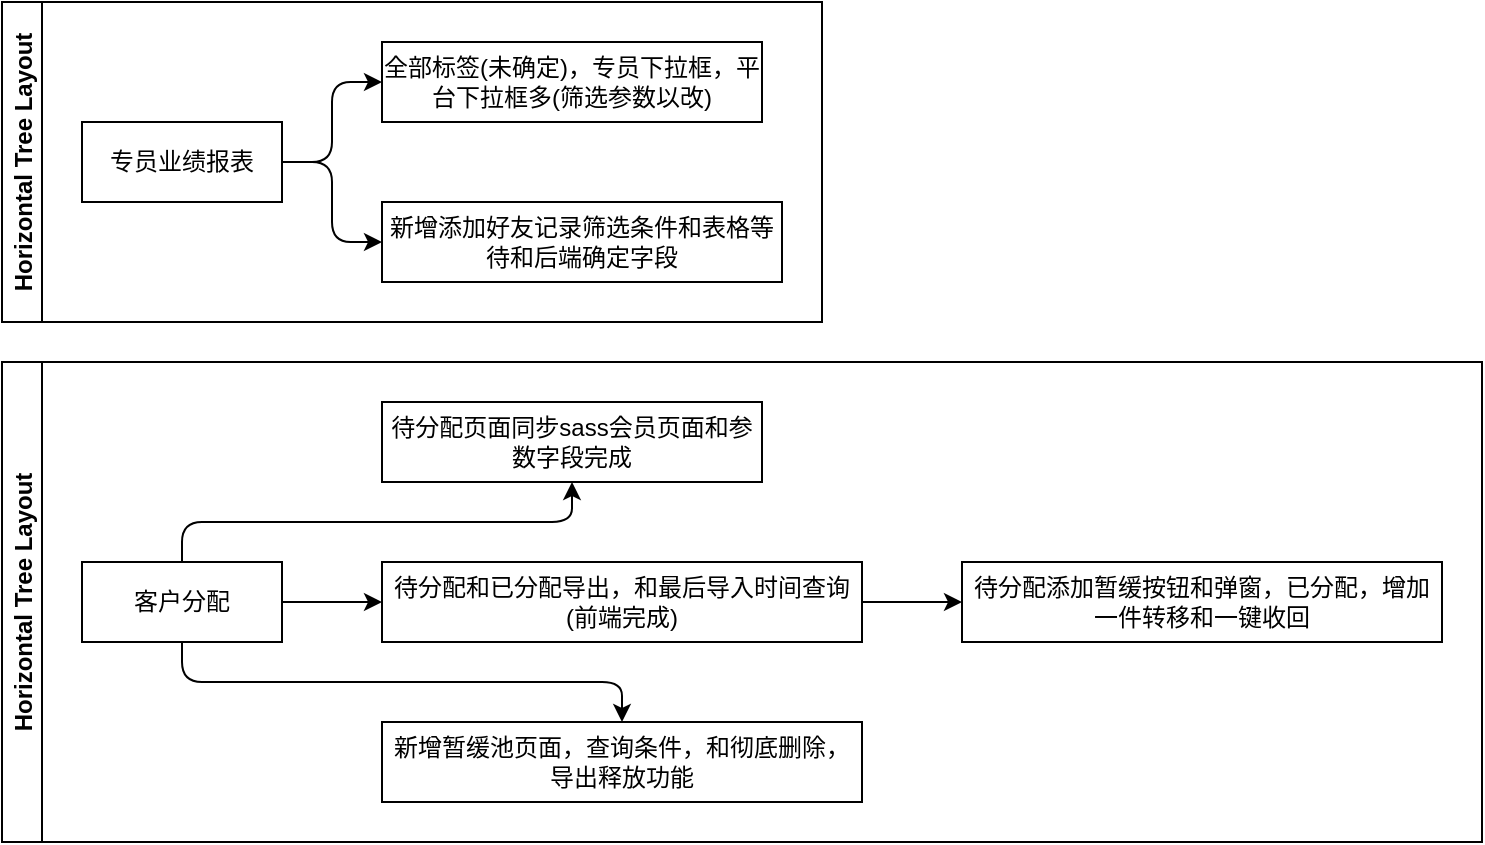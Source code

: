 <mxfile>
    <diagram id="audVbTGesFcV79gaD4Qk" name="第 1 页">
        <mxGraphModel dx="692" dy="457" grid="1" gridSize="10" guides="1" tooltips="1" connect="1" arrows="1" fold="1" page="1" pageScale="1" pageWidth="827" pageHeight="1169" math="0" shadow="0">
            <root>
                <mxCell id="0"/>
                <mxCell id="1" parent="0"/>
                <mxCell id="2" value="Horizontal Tree Layout" style="swimlane;startSize=20;horizontal=0;childLayout=treeLayout;horizontalTree=1;resizable=0;containerType=tree;fontSize=12;" parent="1" vertex="1">
                    <mxGeometry x="30" y="20" width="410" height="160" as="geometry"/>
                </mxCell>
                <mxCell id="3" value="专员业绩报表" style="whiteSpace=wrap;html=1;" parent="2" vertex="1">
                    <mxGeometry x="40" y="60" width="100" height="40" as="geometry"/>
                </mxCell>
                <mxCell id="4" value="全部标签(未确定)，专员下拉框，平台下拉框多(筛选参数以改)" style="whiteSpace=wrap;html=1;" parent="2" vertex="1">
                    <mxGeometry x="190" y="20" width="190" height="40" as="geometry"/>
                </mxCell>
                <mxCell id="5" value="" style="edgeStyle=elbowEdgeStyle;elbow=vertical;html=1;rounded=1;curved=0;sourcePerimeterSpacing=0;targetPerimeterSpacing=0;startSize=6;endSize=6;" parent="2" source="3" target="4" edge="1">
                    <mxGeometry relative="1" as="geometry"/>
                </mxCell>
                <mxCell id="6" value="新增添加好友记录筛选条件和表格等待和后端确定字段" style="whiteSpace=wrap;html=1;" parent="2" vertex="1">
                    <mxGeometry x="190" y="100" width="200" height="40" as="geometry"/>
                </mxCell>
                <mxCell id="7" value="" style="edgeStyle=elbowEdgeStyle;elbow=vertical;html=1;rounded=1;curved=0;sourcePerimeterSpacing=0;targetPerimeterSpacing=0;startSize=6;endSize=6;" parent="2" source="3" target="6" edge="1">
                    <mxGeometry relative="1" as="geometry"/>
                </mxCell>
                <mxCell id="10" value="Horizontal Tree Layout" style="swimlane;startSize=20;horizontal=0;childLayout=treeLayout;horizontalTree=1;resizable=0;containerType=tree;fontSize=12;" parent="1" vertex="1">
                    <mxGeometry x="30" y="200" width="740" height="240" as="geometry"/>
                </mxCell>
                <mxCell id="11" value="客户分配" style="whiteSpace=wrap;html=1;" parent="10" vertex="1">
                    <mxGeometry x="40" y="100" width="100" height="40" as="geometry"/>
                </mxCell>
                <mxCell id="12" value="待分配页面同步sass会员页面和参数字段完成" style="whiteSpace=wrap;html=1;" parent="10" vertex="1">
                    <mxGeometry x="190" y="20" width="190" height="40" as="geometry"/>
                </mxCell>
                <mxCell id="13" value="" style="edgeStyle=elbowEdgeStyle;elbow=vertical;html=1;rounded=1;curved=0;sourcePerimeterSpacing=0;targetPerimeterSpacing=0;startSize=6;endSize=6;" parent="10" source="11" target="12" edge="1">
                    <mxGeometry relative="1" as="geometry"/>
                </mxCell>
                <mxCell id="14" value="待分配和已分配导出，和最后导入时间查询(前端完成)" style="whiteSpace=wrap;html=1;" parent="10" vertex="1">
                    <mxGeometry x="190" y="100" width="240" height="40" as="geometry"/>
                </mxCell>
                <mxCell id="15" value="" style="edgeStyle=elbowEdgeStyle;elbow=vertical;html=1;rounded=1;curved=0;sourcePerimeterSpacing=0;targetPerimeterSpacing=0;startSize=6;endSize=6;" parent="10" source="11" target="14" edge="1">
                    <mxGeometry relative="1" as="geometry"/>
                </mxCell>
                <mxCell id="16" value="" style="edgeStyle=elbowEdgeStyle;elbow=vertical;html=1;rounded=1;curved=0;sourcePerimeterSpacing=0;targetPerimeterSpacing=0;startSize=6;endSize=6;" edge="1" target="17" source="11" parent="10">
                    <mxGeometry relative="1" as="geometry">
                        <mxPoint x="170" y="240" as="sourcePoint"/>
                    </mxGeometry>
                </mxCell>
                <mxCell id="17" value="新增暂缓池页面，查询条件，和彻底删除，导出释放功能" style="whiteSpace=wrap;html=1;" vertex="1" parent="10">
                    <mxGeometry x="190" y="180" width="240" height="40" as="geometry"/>
                </mxCell>
                <mxCell id="22" value="" style="edgeStyle=elbowEdgeStyle;elbow=vertical;html=1;rounded=1;curved=0;sourcePerimeterSpacing=0;targetPerimeterSpacing=0;startSize=6;endSize=6;" edge="1" target="23" source="14" parent="10">
                    <mxGeometry relative="1" as="geometry">
                        <mxPoint x="170" y="320" as="sourcePoint"/>
                    </mxGeometry>
                </mxCell>
                <mxCell id="23" value="待分配添加暂缓按钮和弹窗，已分配，增加一件转移和一键收回" style="whiteSpace=wrap;html=1;" vertex="1" parent="10">
                    <mxGeometry x="480" y="100" width="240" height="40" as="geometry"/>
                </mxCell>
            </root>
        </mxGraphModel>
    </diagram>
</mxfile>